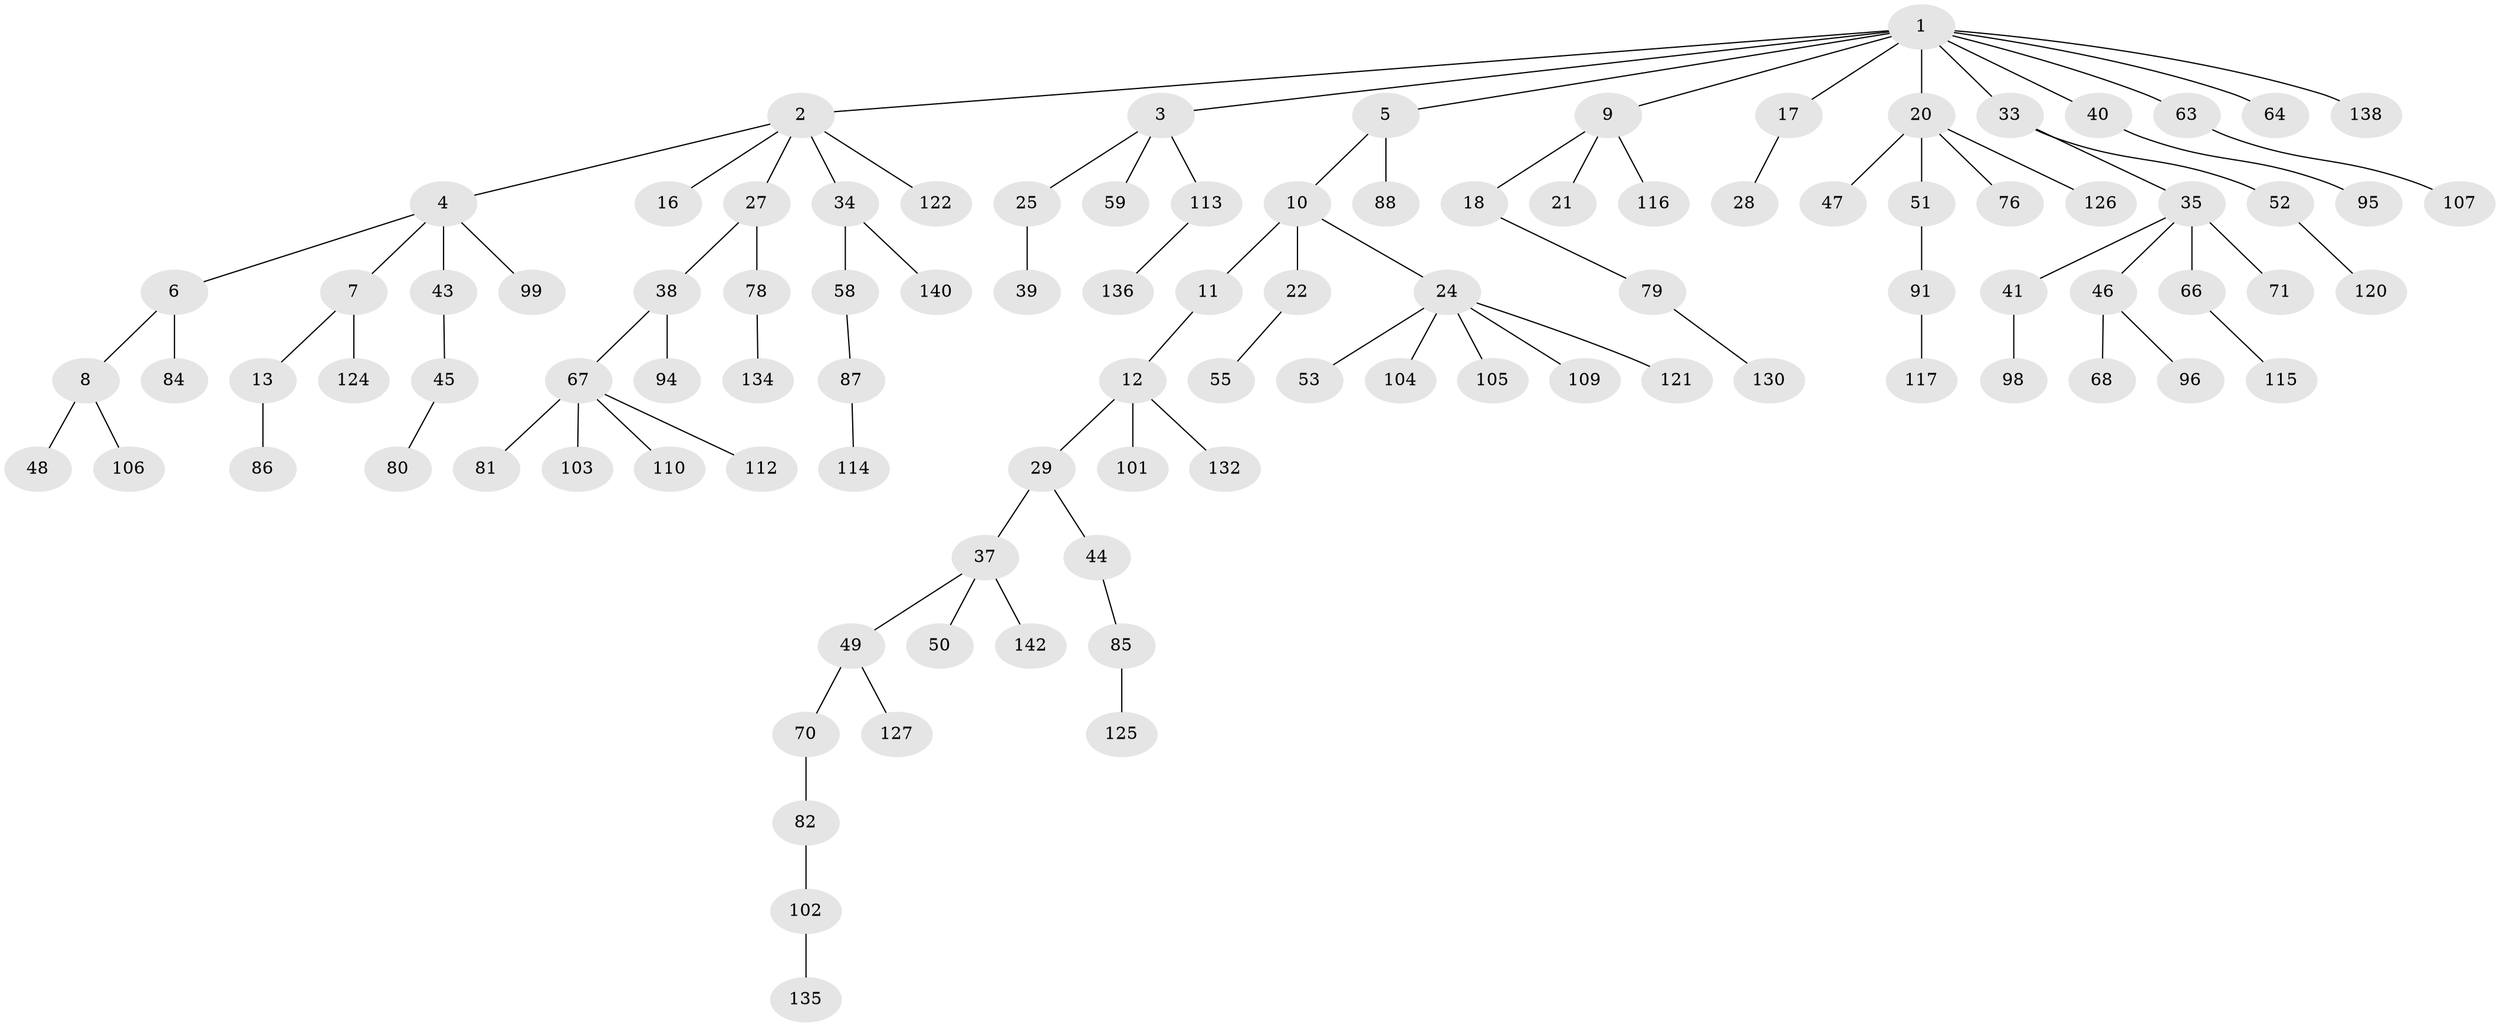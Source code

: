 // original degree distribution, {6: 0.014084507042253521, 3: 0.11971830985915492, 4: 0.06338028169014084, 5: 0.028169014084507043, 2: 0.2887323943661972, 7: 0.014084507042253521, 1: 0.47183098591549294}
// Generated by graph-tools (version 1.1) at 2025/42/03/06/25 10:42:02]
// undirected, 100 vertices, 99 edges
graph export_dot {
graph [start="1"]
  node [color=gray90,style=filled];
  1 [super="+15"];
  2 [super="+14"];
  3 [super="+26"];
  4 [super="+74"];
  5 [super="+31"];
  6 [super="+30"];
  7 [super="+19"];
  8 [super="+23"];
  9 [super="+108"];
  10;
  11 [super="+32"];
  12 [super="+92"];
  13;
  16;
  17;
  18 [super="+54"];
  20 [super="+128"];
  21;
  22 [super="+131"];
  24 [super="+57"];
  25 [super="+72"];
  27;
  28 [super="+100"];
  29 [super="+42"];
  33;
  34 [super="+60"];
  35 [super="+36"];
  37 [super="+77"];
  38 [super="+56"];
  39;
  40;
  41 [super="+97"];
  43;
  44;
  45 [super="+83"];
  46 [super="+137"];
  47;
  48 [super="+61"];
  49 [super="+111"];
  50 [super="+133"];
  51 [super="+65"];
  52 [super="+62"];
  53;
  55;
  58 [super="+75"];
  59;
  63 [super="+69"];
  64;
  66 [super="+73"];
  67 [super="+89"];
  68;
  70;
  71;
  76;
  78 [super="+119"];
  79 [super="+90"];
  80;
  81;
  82 [super="+93"];
  84;
  85;
  86;
  87;
  88;
  91;
  94;
  95 [super="+123"];
  96;
  98;
  99;
  101;
  102;
  103;
  104;
  105;
  106;
  107;
  109;
  110;
  112 [super="+129"];
  113;
  114 [super="+118"];
  115;
  116;
  117;
  120;
  121;
  122;
  124;
  125;
  126;
  127;
  130 [super="+139"];
  132;
  134;
  135;
  136;
  138;
  140 [super="+141"];
  142;
  1 -- 2;
  1 -- 3;
  1 -- 5;
  1 -- 9;
  1 -- 17;
  1 -- 64;
  1 -- 33;
  1 -- 20;
  1 -- 40;
  1 -- 138;
  1 -- 63;
  2 -- 4;
  2 -- 16;
  2 -- 34;
  2 -- 122;
  2 -- 27;
  3 -- 25;
  3 -- 113;
  3 -- 59;
  4 -- 6;
  4 -- 7;
  4 -- 43;
  4 -- 99;
  5 -- 10;
  5 -- 88;
  6 -- 8;
  6 -- 84;
  7 -- 13;
  7 -- 124;
  8 -- 48;
  8 -- 106;
  9 -- 18;
  9 -- 21;
  9 -- 116;
  10 -- 11;
  10 -- 22;
  10 -- 24;
  11 -- 12;
  12 -- 29;
  12 -- 101;
  12 -- 132;
  13 -- 86;
  17 -- 28;
  18 -- 79;
  20 -- 47;
  20 -- 51;
  20 -- 76;
  20 -- 126;
  22 -- 55;
  24 -- 53;
  24 -- 104;
  24 -- 105;
  24 -- 109;
  24 -- 121;
  25 -- 39;
  27 -- 38;
  27 -- 78;
  29 -- 37;
  29 -- 44;
  33 -- 35;
  33 -- 52;
  34 -- 58;
  34 -- 140;
  35 -- 41;
  35 -- 71;
  35 -- 66;
  35 -- 46;
  37 -- 49;
  37 -- 50;
  37 -- 142;
  38 -- 67;
  38 -- 94;
  40 -- 95;
  41 -- 98;
  43 -- 45;
  44 -- 85;
  45 -- 80;
  46 -- 68;
  46 -- 96;
  49 -- 70;
  49 -- 127;
  51 -- 91;
  52 -- 120;
  58 -- 87;
  63 -- 107;
  66 -- 115;
  67 -- 81;
  67 -- 112;
  67 -- 110;
  67 -- 103;
  70 -- 82;
  78 -- 134;
  79 -- 130;
  82 -- 102;
  85 -- 125;
  87 -- 114;
  91 -- 117;
  102 -- 135;
  113 -- 136;
}
